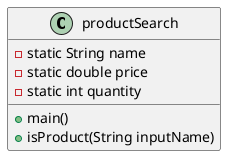 @startuml
'https://plantuml.com/sequence-diagram

class productSearch
{
    -static String name
    -static double price
    -static int quantity
    +main()
    +isProduct(String inputName)
}
@enduml